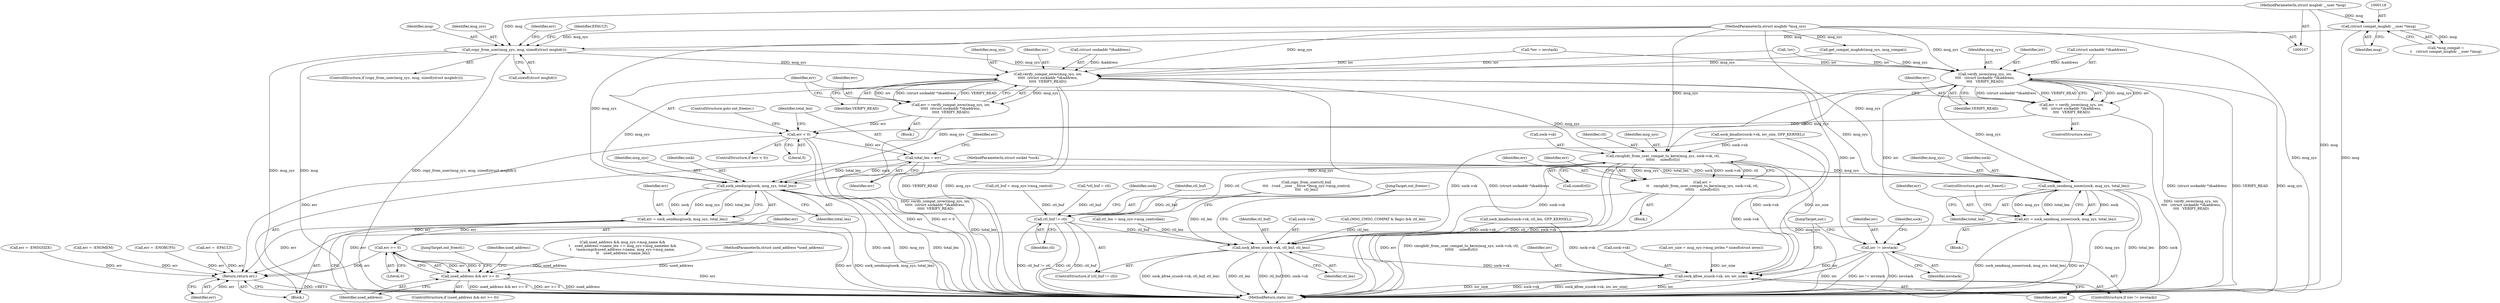 digraph "0_linux_bc909d9ddbf7778371e36a651d6e4194b1cc7d4c@API" {
"1000155" [label="(Call,copy_from_user(msg_sys, msg, sizeof(struct msghdr)))"];
"1000110" [label="(MethodParameterIn,struct msghdr *msg_sys)"];
"1000117" [label="(Call,(struct compat_msghdr __user *)msg)"];
"1000109" [label="(MethodParameterIn,struct msghdr __user *msg)"];
"1000212" [label="(Call,verify_compat_iovec(msg_sys, iov,\n\t\t\t\t\t  (struct sockaddr *)&address,\n\t\t\t\t\t  VERIFY_READ))"];
"1000210" [label="(Call,err = verify_compat_iovec(msg_sys, iov,\n\t\t\t\t\t  (struct sockaddr *)&address,\n\t\t\t\t\t  VERIFY_READ))"];
"1000232" [label="(Call,err < 0)"];
"1000236" [label="(Call,total_len = err)"];
"1000375" [label="(Call,sock_sendmsg_nosec(sock, msg_sys, total_len))"];
"1000373" [label="(Call,err = sock_sendmsg_nosec(sock, msg_sys, total_len))"];
"1000438" [label="(Return,return err;)"];
"1000382" [label="(Call,sock_sendmsg(sock, msg_sys, total_len))"];
"1000380" [label="(Call,err = sock_sendmsg(sock, msg_sys, total_len))"];
"1000389" [label="(Call,err >= 0)"];
"1000387" [label="(Call,used_address && err >= 0)"];
"1000264" [label="(Call,cmsghdr_from_user_compat_to_kern(msg_sys, sock->sk, ctl,\n\t\t\t\t\t\t     sizeof(ctl)))"];
"1000262" [label="(Call,err =\n\t\t    cmsghdr_from_user_compat_to_kern(msg_sys, sock->sk, ctl,\n\t\t\t\t\t\t     sizeof(ctl)))"];
"1000417" [label="(Call,ctl_buf != ctl)"];
"1000420" [label="(Call,sock_kfree_s(sock->sk, ctl_buf, ctl_len))"];
"1000431" [label="(Call,sock_kfree_s(sock->sk, iov, iov_size))"];
"1000428" [label="(Call,iov != iovstack)"];
"1000223" [label="(Call,verify_iovec(msg_sys, iov,\n\t\t\t\t   (struct sockaddr *)&address,\n\t\t\t\t   VERIFY_READ))"];
"1000221" [label="(Call,err = verify_iovec(msg_sys, iov,\n\t\t\t\t   (struct sockaddr *)&address,\n\t\t\t\t   VERIFY_READ))"];
"1000147" [label="(Call,get_compat_msghdr(msg_sys, msg_compat))"];
"1000438" [label="(Return,return err;)"];
"1000232" [label="(Call,err < 0)"];
"1000415" [label="(JumpTarget,out_freectl:)"];
"1000439" [label="(Identifier,err)"];
"1000313" [label="(Call,copy_from_user(ctl_buf,\n\t\t\t\t   (void __user __force *)msg_sys->msg_control,\n\t\t\t\t   ctl_len))"];
"1000157" [label="(Identifier,msg)"];
"1000262" [label="(Call,err =\n\t\t    cmsghdr_from_user_compat_to_kern(msg_sys, sock->sk, ctl,\n\t\t\t\t\t\t     sizeof(ctl)))"];
"1000375" [label="(Call,sock_sendmsg_nosec(sock, msg_sys, total_len))"];
"1000213" [label="(Identifier,msg_sys)"];
"1000417" [label="(Call,ctl_buf != ctl)"];
"1000215" [label="(Call,(struct sockaddr *)&address)"];
"1000280" [label="(Call,ctl_len = msg_sys->msg_controllen)"];
"1000389" [label="(Call,err >= 0)"];
"1000422" [label="(Identifier,sock)"];
"1000263" [label="(Identifier,err)"];
"1000163" [label="(Call,err = -EMSGSIZE)"];
"1000390" [label="(Identifier,err)"];
"1000195" [label="(Call,sock_kmalloc(sock->sk, iov_size, GFP_KERNEL))"];
"1000224" [label="(Identifier,msg_sys)"];
"1000429" [label="(Identifier,iov)"];
"1000156" [label="(Identifier,msg_sys)"];
"1000269" [label="(Identifier,ctl)"];
"1000377" [label="(Identifier,msg_sys)"];
"1000155" [label="(Call,copy_from_user(msg_sys, msg, sizeof(struct msghdr)))"];
"1000223" [label="(Call,verify_iovec(msg_sys, iov,\n\t\t\t\t   (struct sockaddr *)&address,\n\t\t\t\t   VERIFY_READ))"];
"1000424" [label="(Identifier,ctl_buf)"];
"1000108" [label="(MethodParameterIn,struct socket *sock)"];
"1000440" [label="(MethodReturn,static int)"];
"1000373" [label="(Call,err = sock_sendmsg_nosec(sock, msg_sys, total_len))"];
"1000225" [label="(Identifier,iov)"];
"1000382" [label="(Call,sock_sendmsg(sock, msg_sys, total_len))"];
"1000235" [label="(ControlStructure,goto out_freeiov;)"];
"1000395" [label="(Identifier,used_address)"];
"1000237" [label="(Identifier,total_len)"];
"1000221" [label="(Call,err = verify_iovec(msg_sys, iov,\n\t\t\t\t   (struct sockaddr *)&address,\n\t\t\t\t   VERIFY_READ))"];
"1000273" [label="(Identifier,err)"];
"1000387" [label="(Call,used_address && err >= 0)"];
"1000119" [label="(Identifier,msg)"];
"1000230" [label="(Identifier,VERIFY_READ)"];
"1000346" [label="(Call,used_address && msg_sys->msg_name &&\n\t    used_address->name_len == msg_sys->msg_namelen &&\n\t    !memcmp(&used_address->name, msg_sys->msg_name,\n \t\t    used_address->name_len))"];
"1000110" [label="(MethodParameterIn,struct msghdr *msg_sys)"];
"1000113" [label="(Block,)"];
"1000220" [label="(ControlStructure,else)"];
"1000433" [label="(Identifier,sock)"];
"1000115" [label="(Call,*msg_compat =\n\t    (struct compat_msghdr __user *)msg)"];
"1000388" [label="(Identifier,used_address)"];
"1000435" [label="(Identifier,iov)"];
"1000432" [label="(Call,sock->sk)"];
"1000154" [label="(ControlStructure,if (copy_from_user(msg_sys, msg, sizeof(struct msghdr))))"];
"1000226" [label="(Call,(struct sockaddr *)&address)"];
"1000236" [label="(Call,total_len = err)"];
"1000385" [label="(Identifier,total_len)"];
"1000391" [label="(Literal,0)"];
"1000421" [label="(Call,sock->sk)"];
"1000109" [label="(MethodParameterIn,struct msghdr __user *msg)"];
"1000174" [label="(Call,err = -ENOMEM)"];
"1000372" [label="(Block,)"];
"1000270" [label="(Call,sizeof(ctl))"];
"1000418" [label="(Identifier,ctl_buf)"];
"1000384" [label="(Identifier,msg_sys)"];
"1000239" [label="(Call,err = -ENOBUFS)"];
"1000386" [label="(ControlStructure,if (used_address && err >= 0))"];
"1000210" [label="(Call,err = verify_compat_iovec(msg_sys, iov,\n\t\t\t\t\t  (struct sockaddr *)&address,\n\t\t\t\t\t  VERIFY_READ))"];
"1000123" [label="(Call,*iov = iovstack)"];
"1000219" [label="(Identifier,VERIFY_READ)"];
"1000202" [label="(Call,!iov)"];
"1000427" [label="(ControlStructure,if (iov != iovstack))"];
"1000383" [label="(Identifier,sock)"];
"1000374" [label="(Identifier,err)"];
"1000297" [label="(Call,sock_kmalloc(sock->sk, ctl_len, GFP_KERNEL))"];
"1000222" [label="(Identifier,err)"];
"1000231" [label="(ControlStructure,if (err < 0))"];
"1000256" [label="(Call,(MSG_CMSG_COMPAT & flags) && ctl_len)"];
"1000437" [label="(JumpTarget,out:)"];
"1000234" [label="(Literal,0)"];
"1000117" [label="(Call,(struct compat_msghdr __user *)msg)"];
"1000431" [label="(Call,sock_kfree_s(sock->sk, iov, iov_size))"];
"1000380" [label="(Call,err = sock_sendmsg(sock, msg_sys, total_len))"];
"1000381" [label="(Identifier,err)"];
"1000211" [label="(Identifier,err)"];
"1000426" [label="(JumpTarget,out_freeiov:)"];
"1000209" [label="(Block,)"];
"1000238" [label="(Identifier,err)"];
"1000428" [label="(Call,iov != iovstack)"];
"1000419" [label="(Identifier,ctl)"];
"1000376" [label="(Identifier,sock)"];
"1000430" [label="(Identifier,iovstack)"];
"1000378" [label="(Identifier,total_len)"];
"1000275" [label="(Call,ctl_buf = msg_sys->msg_control)"];
"1000264" [label="(Call,cmsghdr_from_user_compat_to_kern(msg_sys, sock->sk, ctl,\n\t\t\t\t\t\t     sizeof(ctl)))"];
"1000178" [label="(Call,iov_size = msg_sys->msg_iovlen * sizeof(struct iovec))"];
"1000233" [label="(Identifier,err)"];
"1000130" [label="(Call,*ctl_buf = ctl)"];
"1000158" [label="(Call,sizeof(struct msghdr))"];
"1000240" [label="(Identifier,err)"];
"1000164" [label="(Identifier,err)"];
"1000162" [label="(Identifier,EFAULT)"];
"1000416" [label="(ControlStructure,if (ctl_buf != ctl))"];
"1000379" [label="(ControlStructure,goto out_freectl;)"];
"1000265" [label="(Identifier,msg_sys)"];
"1000112" [label="(MethodParameterIn,struct used_address *used_address)"];
"1000212" [label="(Call,verify_compat_iovec(msg_sys, iov,\n\t\t\t\t\t  (struct sockaddr *)&address,\n\t\t\t\t\t  VERIFY_READ))"];
"1000308" [label="(Call,err = -EFAULT)"];
"1000261" [label="(Block,)"];
"1000425" [label="(Identifier,ctl_len)"];
"1000266" [label="(Call,sock->sk)"];
"1000214" [label="(Identifier,iov)"];
"1000420" [label="(Call,sock_kfree_s(sock->sk, ctl_buf, ctl_len))"];
"1000436" [label="(Identifier,iov_size)"];
"1000155" -> "1000154"  [label="AST: "];
"1000155" -> "1000158"  [label="CFG: "];
"1000156" -> "1000155"  [label="AST: "];
"1000157" -> "1000155"  [label="AST: "];
"1000158" -> "1000155"  [label="AST: "];
"1000162" -> "1000155"  [label="CFG: "];
"1000164" -> "1000155"  [label="CFG: "];
"1000155" -> "1000440"  [label="DDG: msg"];
"1000155" -> "1000440"  [label="DDG: copy_from_user(msg_sys, msg, sizeof(struct msghdr))"];
"1000155" -> "1000440"  [label="DDG: msg_sys"];
"1000110" -> "1000155"  [label="DDG: msg_sys"];
"1000117" -> "1000155"  [label="DDG: msg"];
"1000109" -> "1000155"  [label="DDG: msg"];
"1000155" -> "1000212"  [label="DDG: msg_sys"];
"1000155" -> "1000223"  [label="DDG: msg_sys"];
"1000110" -> "1000107"  [label="AST: "];
"1000110" -> "1000440"  [label="DDG: msg_sys"];
"1000110" -> "1000147"  [label="DDG: msg_sys"];
"1000110" -> "1000212"  [label="DDG: msg_sys"];
"1000110" -> "1000223"  [label="DDG: msg_sys"];
"1000110" -> "1000264"  [label="DDG: msg_sys"];
"1000110" -> "1000375"  [label="DDG: msg_sys"];
"1000110" -> "1000382"  [label="DDG: msg_sys"];
"1000117" -> "1000115"  [label="AST: "];
"1000117" -> "1000119"  [label="CFG: "];
"1000118" -> "1000117"  [label="AST: "];
"1000119" -> "1000117"  [label="AST: "];
"1000115" -> "1000117"  [label="CFG: "];
"1000117" -> "1000440"  [label="DDG: msg"];
"1000117" -> "1000115"  [label="DDG: msg"];
"1000109" -> "1000117"  [label="DDG: msg"];
"1000109" -> "1000107"  [label="AST: "];
"1000109" -> "1000440"  [label="DDG: msg"];
"1000212" -> "1000210"  [label="AST: "];
"1000212" -> "1000219"  [label="CFG: "];
"1000213" -> "1000212"  [label="AST: "];
"1000214" -> "1000212"  [label="AST: "];
"1000215" -> "1000212"  [label="AST: "];
"1000219" -> "1000212"  [label="AST: "];
"1000210" -> "1000212"  [label="CFG: "];
"1000212" -> "1000440"  [label="DDG: VERIFY_READ"];
"1000212" -> "1000440"  [label="DDG: msg_sys"];
"1000212" -> "1000440"  [label="DDG: (struct sockaddr *)&address"];
"1000212" -> "1000210"  [label="DDG: msg_sys"];
"1000212" -> "1000210"  [label="DDG: iov"];
"1000212" -> "1000210"  [label="DDG: (struct sockaddr *)&address"];
"1000212" -> "1000210"  [label="DDG: VERIFY_READ"];
"1000147" -> "1000212"  [label="DDG: msg_sys"];
"1000202" -> "1000212"  [label="DDG: iov"];
"1000123" -> "1000212"  [label="DDG: iov"];
"1000215" -> "1000212"  [label="DDG: &address"];
"1000212" -> "1000264"  [label="DDG: msg_sys"];
"1000212" -> "1000375"  [label="DDG: msg_sys"];
"1000212" -> "1000382"  [label="DDG: msg_sys"];
"1000212" -> "1000428"  [label="DDG: iov"];
"1000210" -> "1000209"  [label="AST: "];
"1000211" -> "1000210"  [label="AST: "];
"1000233" -> "1000210"  [label="CFG: "];
"1000210" -> "1000440"  [label="DDG: verify_compat_iovec(msg_sys, iov,\n\t\t\t\t\t  (struct sockaddr *)&address,\n\t\t\t\t\t  VERIFY_READ)"];
"1000210" -> "1000232"  [label="DDG: err"];
"1000232" -> "1000231"  [label="AST: "];
"1000232" -> "1000234"  [label="CFG: "];
"1000233" -> "1000232"  [label="AST: "];
"1000234" -> "1000232"  [label="AST: "];
"1000235" -> "1000232"  [label="CFG: "];
"1000237" -> "1000232"  [label="CFG: "];
"1000232" -> "1000440"  [label="DDG: err"];
"1000232" -> "1000440"  [label="DDG: err < 0"];
"1000221" -> "1000232"  [label="DDG: err"];
"1000232" -> "1000236"  [label="DDG: err"];
"1000232" -> "1000438"  [label="DDG: err"];
"1000236" -> "1000113"  [label="AST: "];
"1000236" -> "1000238"  [label="CFG: "];
"1000237" -> "1000236"  [label="AST: "];
"1000238" -> "1000236"  [label="AST: "];
"1000240" -> "1000236"  [label="CFG: "];
"1000236" -> "1000440"  [label="DDG: total_len"];
"1000236" -> "1000375"  [label="DDG: total_len"];
"1000236" -> "1000382"  [label="DDG: total_len"];
"1000375" -> "1000373"  [label="AST: "];
"1000375" -> "1000378"  [label="CFG: "];
"1000376" -> "1000375"  [label="AST: "];
"1000377" -> "1000375"  [label="AST: "];
"1000378" -> "1000375"  [label="AST: "];
"1000373" -> "1000375"  [label="CFG: "];
"1000375" -> "1000440"  [label="DDG: sock"];
"1000375" -> "1000440"  [label="DDG: msg_sys"];
"1000375" -> "1000440"  [label="DDG: total_len"];
"1000375" -> "1000373"  [label="DDG: sock"];
"1000375" -> "1000373"  [label="DDG: msg_sys"];
"1000375" -> "1000373"  [label="DDG: total_len"];
"1000108" -> "1000375"  [label="DDG: sock"];
"1000264" -> "1000375"  [label="DDG: msg_sys"];
"1000223" -> "1000375"  [label="DDG: msg_sys"];
"1000373" -> "1000372"  [label="AST: "];
"1000374" -> "1000373"  [label="AST: "];
"1000379" -> "1000373"  [label="CFG: "];
"1000373" -> "1000440"  [label="DDG: sock_sendmsg_nosec(sock, msg_sys, total_len)"];
"1000373" -> "1000440"  [label="DDG: err"];
"1000373" -> "1000438"  [label="DDG: err"];
"1000438" -> "1000113"  [label="AST: "];
"1000438" -> "1000439"  [label="CFG: "];
"1000439" -> "1000438"  [label="AST: "];
"1000440" -> "1000438"  [label="CFG: "];
"1000438" -> "1000440"  [label="DDG: <RET>"];
"1000439" -> "1000438"  [label="DDG: err"];
"1000239" -> "1000438"  [label="DDG: err"];
"1000262" -> "1000438"  [label="DDG: err"];
"1000389" -> "1000438"  [label="DDG: err"];
"1000380" -> "1000438"  [label="DDG: err"];
"1000174" -> "1000438"  [label="DDG: err"];
"1000163" -> "1000438"  [label="DDG: err"];
"1000308" -> "1000438"  [label="DDG: err"];
"1000382" -> "1000380"  [label="AST: "];
"1000382" -> "1000385"  [label="CFG: "];
"1000383" -> "1000382"  [label="AST: "];
"1000384" -> "1000382"  [label="AST: "];
"1000385" -> "1000382"  [label="AST: "];
"1000380" -> "1000382"  [label="CFG: "];
"1000382" -> "1000440"  [label="DDG: sock"];
"1000382" -> "1000440"  [label="DDG: msg_sys"];
"1000382" -> "1000440"  [label="DDG: total_len"];
"1000382" -> "1000380"  [label="DDG: sock"];
"1000382" -> "1000380"  [label="DDG: msg_sys"];
"1000382" -> "1000380"  [label="DDG: total_len"];
"1000108" -> "1000382"  [label="DDG: sock"];
"1000264" -> "1000382"  [label="DDG: msg_sys"];
"1000223" -> "1000382"  [label="DDG: msg_sys"];
"1000380" -> "1000113"  [label="AST: "];
"1000381" -> "1000380"  [label="AST: "];
"1000388" -> "1000380"  [label="CFG: "];
"1000380" -> "1000440"  [label="DDG: sock_sendmsg(sock, msg_sys, total_len)"];
"1000380" -> "1000440"  [label="DDG: err"];
"1000380" -> "1000389"  [label="DDG: err"];
"1000389" -> "1000387"  [label="AST: "];
"1000389" -> "1000391"  [label="CFG: "];
"1000390" -> "1000389"  [label="AST: "];
"1000391" -> "1000389"  [label="AST: "];
"1000387" -> "1000389"  [label="CFG: "];
"1000389" -> "1000440"  [label="DDG: err"];
"1000389" -> "1000387"  [label="DDG: err"];
"1000389" -> "1000387"  [label="DDG: 0"];
"1000387" -> "1000386"  [label="AST: "];
"1000387" -> "1000388"  [label="CFG: "];
"1000388" -> "1000387"  [label="AST: "];
"1000395" -> "1000387"  [label="CFG: "];
"1000415" -> "1000387"  [label="CFG: "];
"1000387" -> "1000440"  [label="DDG: err >= 0"];
"1000387" -> "1000440"  [label="DDG: used_address"];
"1000387" -> "1000440"  [label="DDG: used_address && err >= 0"];
"1000346" -> "1000387"  [label="DDG: used_address"];
"1000112" -> "1000387"  [label="DDG: used_address"];
"1000264" -> "1000262"  [label="AST: "];
"1000264" -> "1000270"  [label="CFG: "];
"1000265" -> "1000264"  [label="AST: "];
"1000266" -> "1000264"  [label="AST: "];
"1000269" -> "1000264"  [label="AST: "];
"1000270" -> "1000264"  [label="AST: "];
"1000262" -> "1000264"  [label="CFG: "];
"1000264" -> "1000440"  [label="DDG: msg_sys"];
"1000264" -> "1000440"  [label="DDG: ctl"];
"1000264" -> "1000440"  [label="DDG: sock->sk"];
"1000264" -> "1000262"  [label="DDG: msg_sys"];
"1000264" -> "1000262"  [label="DDG: sock->sk"];
"1000264" -> "1000262"  [label="DDG: ctl"];
"1000223" -> "1000264"  [label="DDG: msg_sys"];
"1000195" -> "1000264"  [label="DDG: sock->sk"];
"1000264" -> "1000417"  [label="DDG: ctl"];
"1000264" -> "1000420"  [label="DDG: sock->sk"];
"1000264" -> "1000431"  [label="DDG: sock->sk"];
"1000262" -> "1000261"  [label="AST: "];
"1000263" -> "1000262"  [label="AST: "];
"1000273" -> "1000262"  [label="CFG: "];
"1000262" -> "1000440"  [label="DDG: err"];
"1000262" -> "1000440"  [label="DDG: cmsghdr_from_user_compat_to_kern(msg_sys, sock->sk, ctl,\n\t\t\t\t\t\t     sizeof(ctl))"];
"1000417" -> "1000416"  [label="AST: "];
"1000417" -> "1000419"  [label="CFG: "];
"1000418" -> "1000417"  [label="AST: "];
"1000419" -> "1000417"  [label="AST: "];
"1000422" -> "1000417"  [label="CFG: "];
"1000426" -> "1000417"  [label="CFG: "];
"1000417" -> "1000440"  [label="DDG: ctl_buf"];
"1000417" -> "1000440"  [label="DDG: ctl_buf != ctl"];
"1000417" -> "1000440"  [label="DDG: ctl"];
"1000275" -> "1000417"  [label="DDG: ctl_buf"];
"1000313" -> "1000417"  [label="DDG: ctl_buf"];
"1000130" -> "1000417"  [label="DDG: ctl_buf"];
"1000417" -> "1000420"  [label="DDG: ctl_buf"];
"1000420" -> "1000416"  [label="AST: "];
"1000420" -> "1000425"  [label="CFG: "];
"1000421" -> "1000420"  [label="AST: "];
"1000424" -> "1000420"  [label="AST: "];
"1000425" -> "1000420"  [label="AST: "];
"1000426" -> "1000420"  [label="CFG: "];
"1000420" -> "1000440"  [label="DDG: sock_kfree_s(sock->sk, ctl_buf, ctl_len)"];
"1000420" -> "1000440"  [label="DDG: ctl_len"];
"1000420" -> "1000440"  [label="DDG: ctl_buf"];
"1000420" -> "1000440"  [label="DDG: sock->sk"];
"1000297" -> "1000420"  [label="DDG: sock->sk"];
"1000195" -> "1000420"  [label="DDG: sock->sk"];
"1000256" -> "1000420"  [label="DDG: ctl_len"];
"1000280" -> "1000420"  [label="DDG: ctl_len"];
"1000313" -> "1000420"  [label="DDG: ctl_len"];
"1000420" -> "1000431"  [label="DDG: sock->sk"];
"1000431" -> "1000427"  [label="AST: "];
"1000431" -> "1000436"  [label="CFG: "];
"1000432" -> "1000431"  [label="AST: "];
"1000435" -> "1000431"  [label="AST: "];
"1000436" -> "1000431"  [label="AST: "];
"1000437" -> "1000431"  [label="CFG: "];
"1000431" -> "1000440"  [label="DDG: iov_size"];
"1000431" -> "1000440"  [label="DDG: sock->sk"];
"1000431" -> "1000440"  [label="DDG: sock_kfree_s(sock->sk, iov, iov_size)"];
"1000431" -> "1000440"  [label="DDG: iov"];
"1000297" -> "1000431"  [label="DDG: sock->sk"];
"1000195" -> "1000431"  [label="DDG: sock->sk"];
"1000195" -> "1000431"  [label="DDG: iov_size"];
"1000428" -> "1000431"  [label="DDG: iov"];
"1000178" -> "1000431"  [label="DDG: iov_size"];
"1000428" -> "1000427"  [label="AST: "];
"1000428" -> "1000430"  [label="CFG: "];
"1000429" -> "1000428"  [label="AST: "];
"1000430" -> "1000428"  [label="AST: "];
"1000433" -> "1000428"  [label="CFG: "];
"1000437" -> "1000428"  [label="CFG: "];
"1000428" -> "1000440"  [label="DDG: iov != iovstack"];
"1000428" -> "1000440"  [label="DDG: iovstack"];
"1000428" -> "1000440"  [label="DDG: iov"];
"1000223" -> "1000428"  [label="DDG: iov"];
"1000223" -> "1000221"  [label="AST: "];
"1000223" -> "1000230"  [label="CFG: "];
"1000224" -> "1000223"  [label="AST: "];
"1000225" -> "1000223"  [label="AST: "];
"1000226" -> "1000223"  [label="AST: "];
"1000230" -> "1000223"  [label="AST: "];
"1000221" -> "1000223"  [label="CFG: "];
"1000223" -> "1000440"  [label="DDG: (struct sockaddr *)&address"];
"1000223" -> "1000440"  [label="DDG: VERIFY_READ"];
"1000223" -> "1000440"  [label="DDG: msg_sys"];
"1000223" -> "1000221"  [label="DDG: msg_sys"];
"1000223" -> "1000221"  [label="DDG: iov"];
"1000223" -> "1000221"  [label="DDG: (struct sockaddr *)&address"];
"1000223" -> "1000221"  [label="DDG: VERIFY_READ"];
"1000147" -> "1000223"  [label="DDG: msg_sys"];
"1000202" -> "1000223"  [label="DDG: iov"];
"1000123" -> "1000223"  [label="DDG: iov"];
"1000226" -> "1000223"  [label="DDG: &address"];
"1000221" -> "1000220"  [label="AST: "];
"1000222" -> "1000221"  [label="AST: "];
"1000233" -> "1000221"  [label="CFG: "];
"1000221" -> "1000440"  [label="DDG: verify_iovec(msg_sys, iov,\n\t\t\t\t   (struct sockaddr *)&address,\n\t\t\t\t   VERIFY_READ)"];
}
